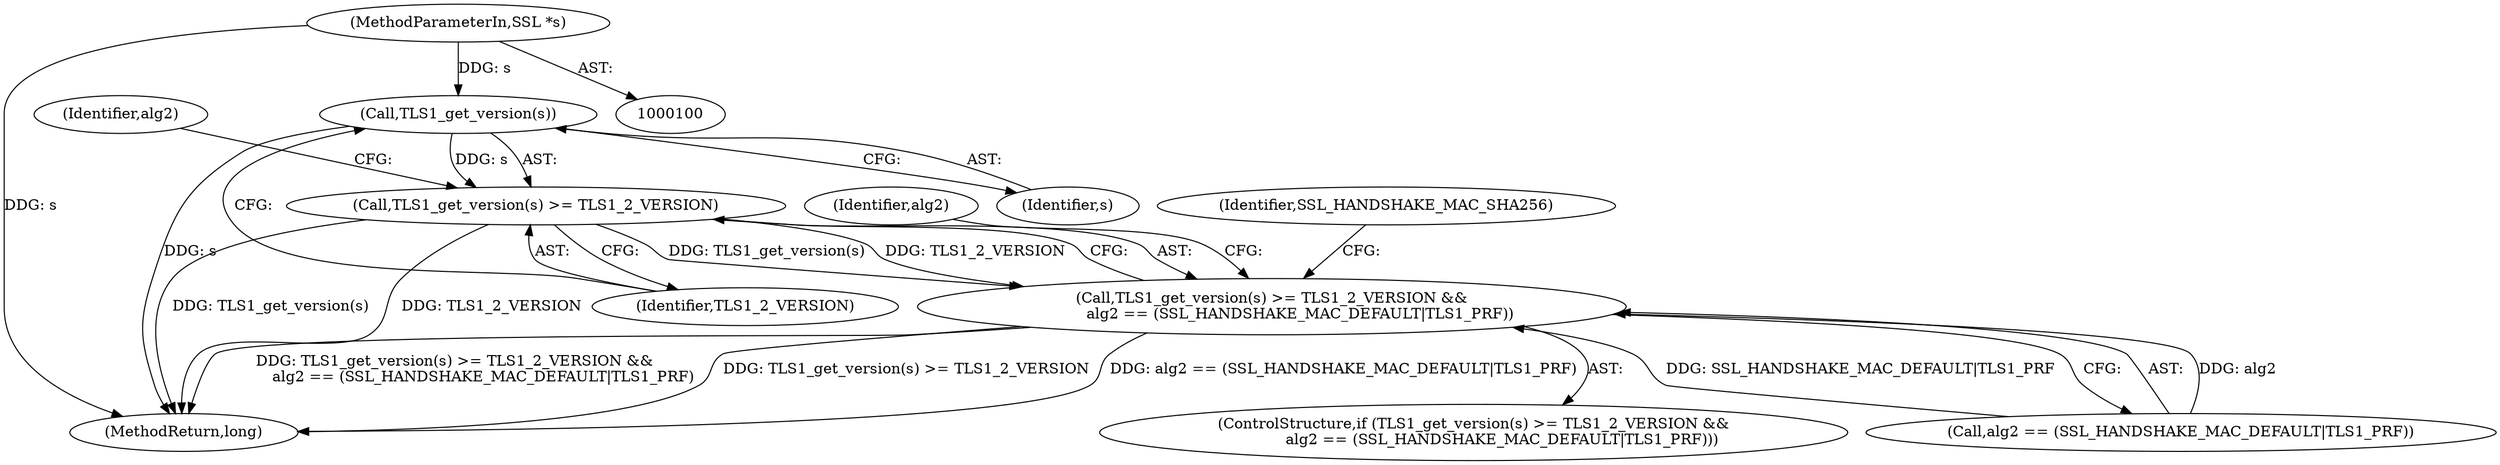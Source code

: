 digraph "1_openssl_ca989269a2876bae79393bd54c3e72d49975fc75@pointer" {
"1000118" [label="(Call,TLS1_get_version(s))"];
"1000101" [label="(MethodParameterIn,SSL *s)"];
"1000117" [label="(Call,TLS1_get_version(s) >= TLS1_2_VERSION)"];
"1000116" [label="(Call,TLS1_get_version(s) >= TLS1_2_VERSION &&\n            alg2 == (SSL_HANDSHAKE_MAC_DEFAULT|TLS1_PRF))"];
"1000101" [label="(MethodParameterIn,SSL *s)"];
"1000117" [label="(Call,TLS1_get_version(s) >= TLS1_2_VERSION)"];
"1000119" [label="(Identifier,s)"];
"1000122" [label="(Identifier,alg2)"];
"1000128" [label="(Identifier,SSL_HANDSHAKE_MAC_SHA256)"];
"1000115" [label="(ControlStructure,if (TLS1_get_version(s) >= TLS1_2_VERSION &&\n            alg2 == (SSL_HANDSHAKE_MAC_DEFAULT|TLS1_PRF)))"];
"1000121" [label="(Call,alg2 == (SSL_HANDSHAKE_MAC_DEFAULT|TLS1_PRF))"];
"1000132" [label="(MethodReturn,long)"];
"1000116" [label="(Call,TLS1_get_version(s) >= TLS1_2_VERSION &&\n            alg2 == (SSL_HANDSHAKE_MAC_DEFAULT|TLS1_PRF))"];
"1000118" [label="(Call,TLS1_get_version(s))"];
"1000120" [label="(Identifier,TLS1_2_VERSION)"];
"1000131" [label="(Identifier,alg2)"];
"1000118" -> "1000117"  [label="AST: "];
"1000118" -> "1000119"  [label="CFG: "];
"1000119" -> "1000118"  [label="AST: "];
"1000120" -> "1000118"  [label="CFG: "];
"1000118" -> "1000132"  [label="DDG: s"];
"1000118" -> "1000117"  [label="DDG: s"];
"1000101" -> "1000118"  [label="DDG: s"];
"1000101" -> "1000100"  [label="AST: "];
"1000101" -> "1000132"  [label="DDG: s"];
"1000117" -> "1000116"  [label="AST: "];
"1000117" -> "1000120"  [label="CFG: "];
"1000120" -> "1000117"  [label="AST: "];
"1000122" -> "1000117"  [label="CFG: "];
"1000116" -> "1000117"  [label="CFG: "];
"1000117" -> "1000132"  [label="DDG: TLS1_get_version(s)"];
"1000117" -> "1000132"  [label="DDG: TLS1_2_VERSION"];
"1000117" -> "1000116"  [label="DDG: TLS1_get_version(s)"];
"1000117" -> "1000116"  [label="DDG: TLS1_2_VERSION"];
"1000116" -> "1000115"  [label="AST: "];
"1000116" -> "1000121"  [label="CFG: "];
"1000121" -> "1000116"  [label="AST: "];
"1000128" -> "1000116"  [label="CFG: "];
"1000131" -> "1000116"  [label="CFG: "];
"1000116" -> "1000132"  [label="DDG: TLS1_get_version(s) >= TLS1_2_VERSION"];
"1000116" -> "1000132"  [label="DDG: alg2 == (SSL_HANDSHAKE_MAC_DEFAULT|TLS1_PRF)"];
"1000116" -> "1000132"  [label="DDG: TLS1_get_version(s) >= TLS1_2_VERSION &&\n            alg2 == (SSL_HANDSHAKE_MAC_DEFAULT|TLS1_PRF)"];
"1000121" -> "1000116"  [label="DDG: alg2"];
"1000121" -> "1000116"  [label="DDG: SSL_HANDSHAKE_MAC_DEFAULT|TLS1_PRF"];
}
